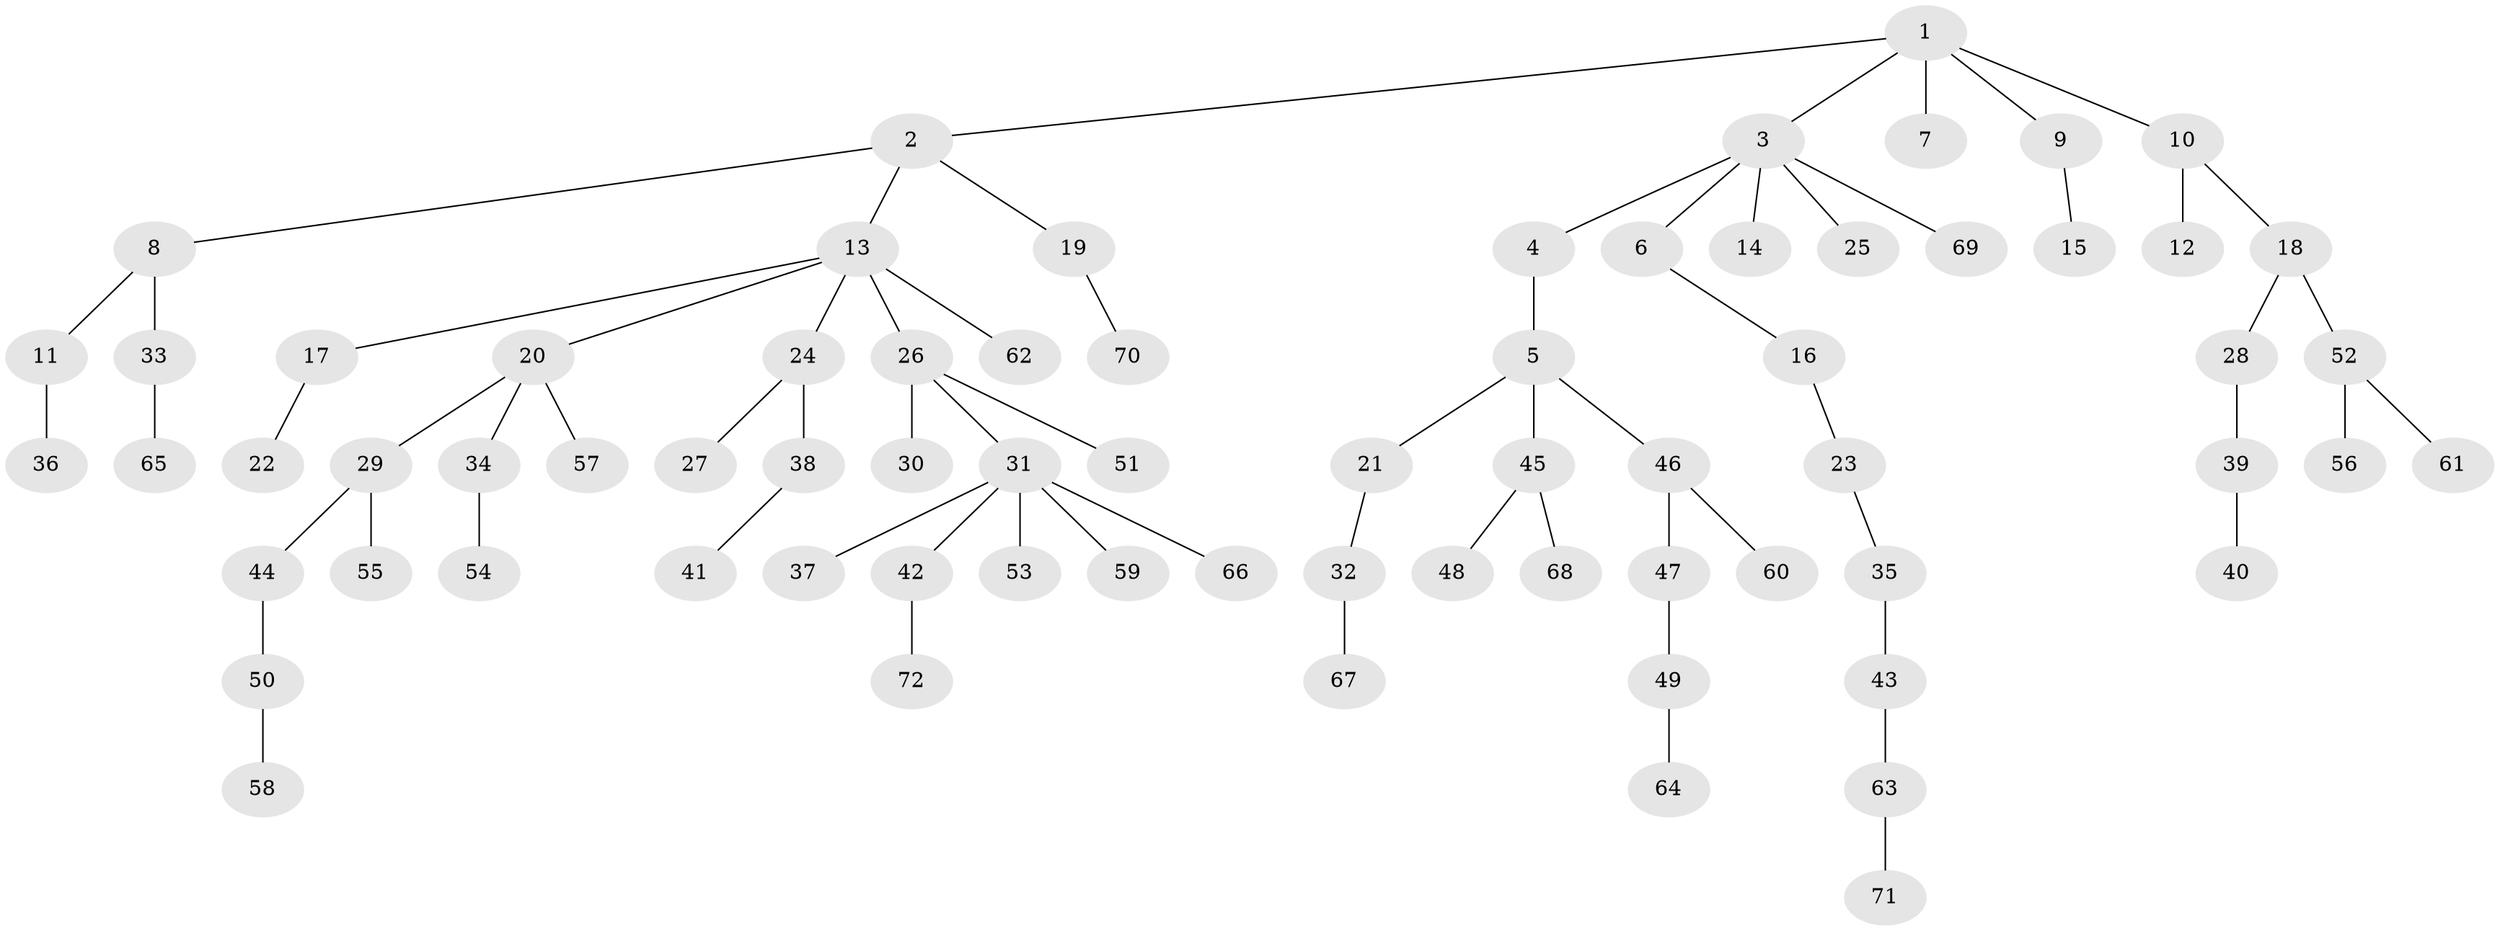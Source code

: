 // coarse degree distribution, {7: 0.02, 6: 0.04, 2: 0.24, 4: 0.04, 1: 0.54, 3: 0.1, 5: 0.02}
// Generated by graph-tools (version 1.1) at 2025/24/03/03/25 07:24:05]
// undirected, 72 vertices, 71 edges
graph export_dot {
graph [start="1"]
  node [color=gray90,style=filled];
  1;
  2;
  3;
  4;
  5;
  6;
  7;
  8;
  9;
  10;
  11;
  12;
  13;
  14;
  15;
  16;
  17;
  18;
  19;
  20;
  21;
  22;
  23;
  24;
  25;
  26;
  27;
  28;
  29;
  30;
  31;
  32;
  33;
  34;
  35;
  36;
  37;
  38;
  39;
  40;
  41;
  42;
  43;
  44;
  45;
  46;
  47;
  48;
  49;
  50;
  51;
  52;
  53;
  54;
  55;
  56;
  57;
  58;
  59;
  60;
  61;
  62;
  63;
  64;
  65;
  66;
  67;
  68;
  69;
  70;
  71;
  72;
  1 -- 2;
  1 -- 3;
  1 -- 7;
  1 -- 9;
  1 -- 10;
  2 -- 8;
  2 -- 13;
  2 -- 19;
  3 -- 4;
  3 -- 6;
  3 -- 14;
  3 -- 25;
  3 -- 69;
  4 -- 5;
  5 -- 21;
  5 -- 45;
  5 -- 46;
  6 -- 16;
  8 -- 11;
  8 -- 33;
  9 -- 15;
  10 -- 12;
  10 -- 18;
  11 -- 36;
  13 -- 17;
  13 -- 20;
  13 -- 24;
  13 -- 26;
  13 -- 62;
  16 -- 23;
  17 -- 22;
  18 -- 28;
  18 -- 52;
  19 -- 70;
  20 -- 29;
  20 -- 34;
  20 -- 57;
  21 -- 32;
  23 -- 35;
  24 -- 27;
  24 -- 38;
  26 -- 30;
  26 -- 31;
  26 -- 51;
  28 -- 39;
  29 -- 44;
  29 -- 55;
  31 -- 37;
  31 -- 42;
  31 -- 53;
  31 -- 59;
  31 -- 66;
  32 -- 67;
  33 -- 65;
  34 -- 54;
  35 -- 43;
  38 -- 41;
  39 -- 40;
  42 -- 72;
  43 -- 63;
  44 -- 50;
  45 -- 48;
  45 -- 68;
  46 -- 47;
  46 -- 60;
  47 -- 49;
  49 -- 64;
  50 -- 58;
  52 -- 56;
  52 -- 61;
  63 -- 71;
}
